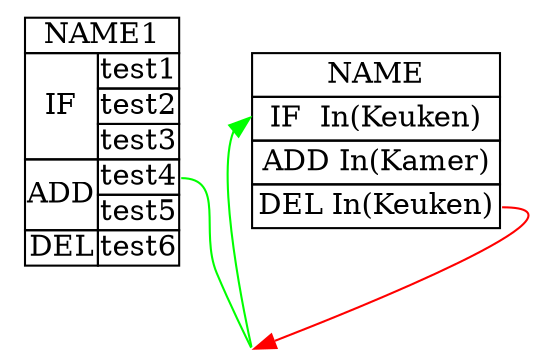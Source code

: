 digraph structs {
 node [shape=plaintext];
 h [label=
< <TABLE BORDER="0" CELLBORDER="1" CELLSPACING="0" CELLPADDING="0">
    <tr>
        <td colspan="2">NAME1</td>
    </tr>
    <tr>
        <td rowspan="3">IF</td>
        <td>test1</td>
    </tr>
    <tr>
        <td PORT="if">test2</td>
    </tr>
    <tr>
        <td>test3</td>
    </tr>
    <tr>
        <td rowspan="2">ADD</td>
        <td PORT="add">test4</td>
    </tr>
    <tr>
        <td>test5</td>
    </tr>
    <tr>
        <td>DEL</td>
        <td PORT="del">test6</td>
    </tr>
</TABLE>>]; 
    
 t [label=
< <TABLE BORDER="0" CELLBORDER="1" CELLSPACING="0">
    <TR>
        <TD>NAME</TD>
    </TR> 
    <TR>
        <TD PORT="if">IF  In(Keuken)</TD>
    </TR>
    <TR>
        <TD PORT="add">ADD In(Kamer)</TD>
    </TR>
    <TR>
        <TD PORT="del">DEL In(Keuken)</TD>
    </TR>
</TABLE>>]; 
 
 between[style=invis,shape=point];
 
 h:add:e -> between[arrowhead=none, color=green];
 between -> t:if:w[color = green];

 t:del:e -> between[color=red];

 {rank=same; "h" "t"}
}
